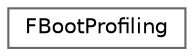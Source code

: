 digraph "Graphical Class Hierarchy"
{
 // INTERACTIVE_SVG=YES
 // LATEX_PDF_SIZE
  bgcolor="transparent";
  edge [fontname=Helvetica,fontsize=10,labelfontname=Helvetica,labelfontsize=10];
  node [fontname=Helvetica,fontsize=10,shape=box,height=0.2,width=0.4];
  rankdir="LR";
  Node0 [id="Node000000",label="FBootProfiling",height=0.2,width=0.4,color="grey40", fillcolor="white", style="filled",URL="$d9/d94/structFBootProfiling.html",tooltip=" "];
}

